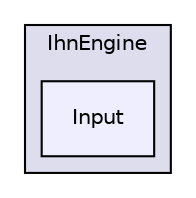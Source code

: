 digraph "C:/Programming/Games/IhnEngine/MaceSwinger/lib/IhnEngine/IhnEngine/Input" {
  compound=true
  node [ fontsize="10", fontname="Helvetica"];
  edge [ labelfontsize="10", labelfontname="Helvetica"];
  subgraph clusterdir_1d2e75f246cceb230aa7f7be7c49a8eb {
    graph [ bgcolor="#ddddee", pencolor="black", label="IhnEngine" fontname="Helvetica", fontsize="10", URL="dir_1d2e75f246cceb230aa7f7be7c49a8eb.html"]
  dir_b2c46e3606b3b94990b44b4e27918b62 [shape=box, label="Input", style="filled", fillcolor="#eeeeff", pencolor="black", URL="dir_b2c46e3606b3b94990b44b4e27918b62.html"];
  }
}
